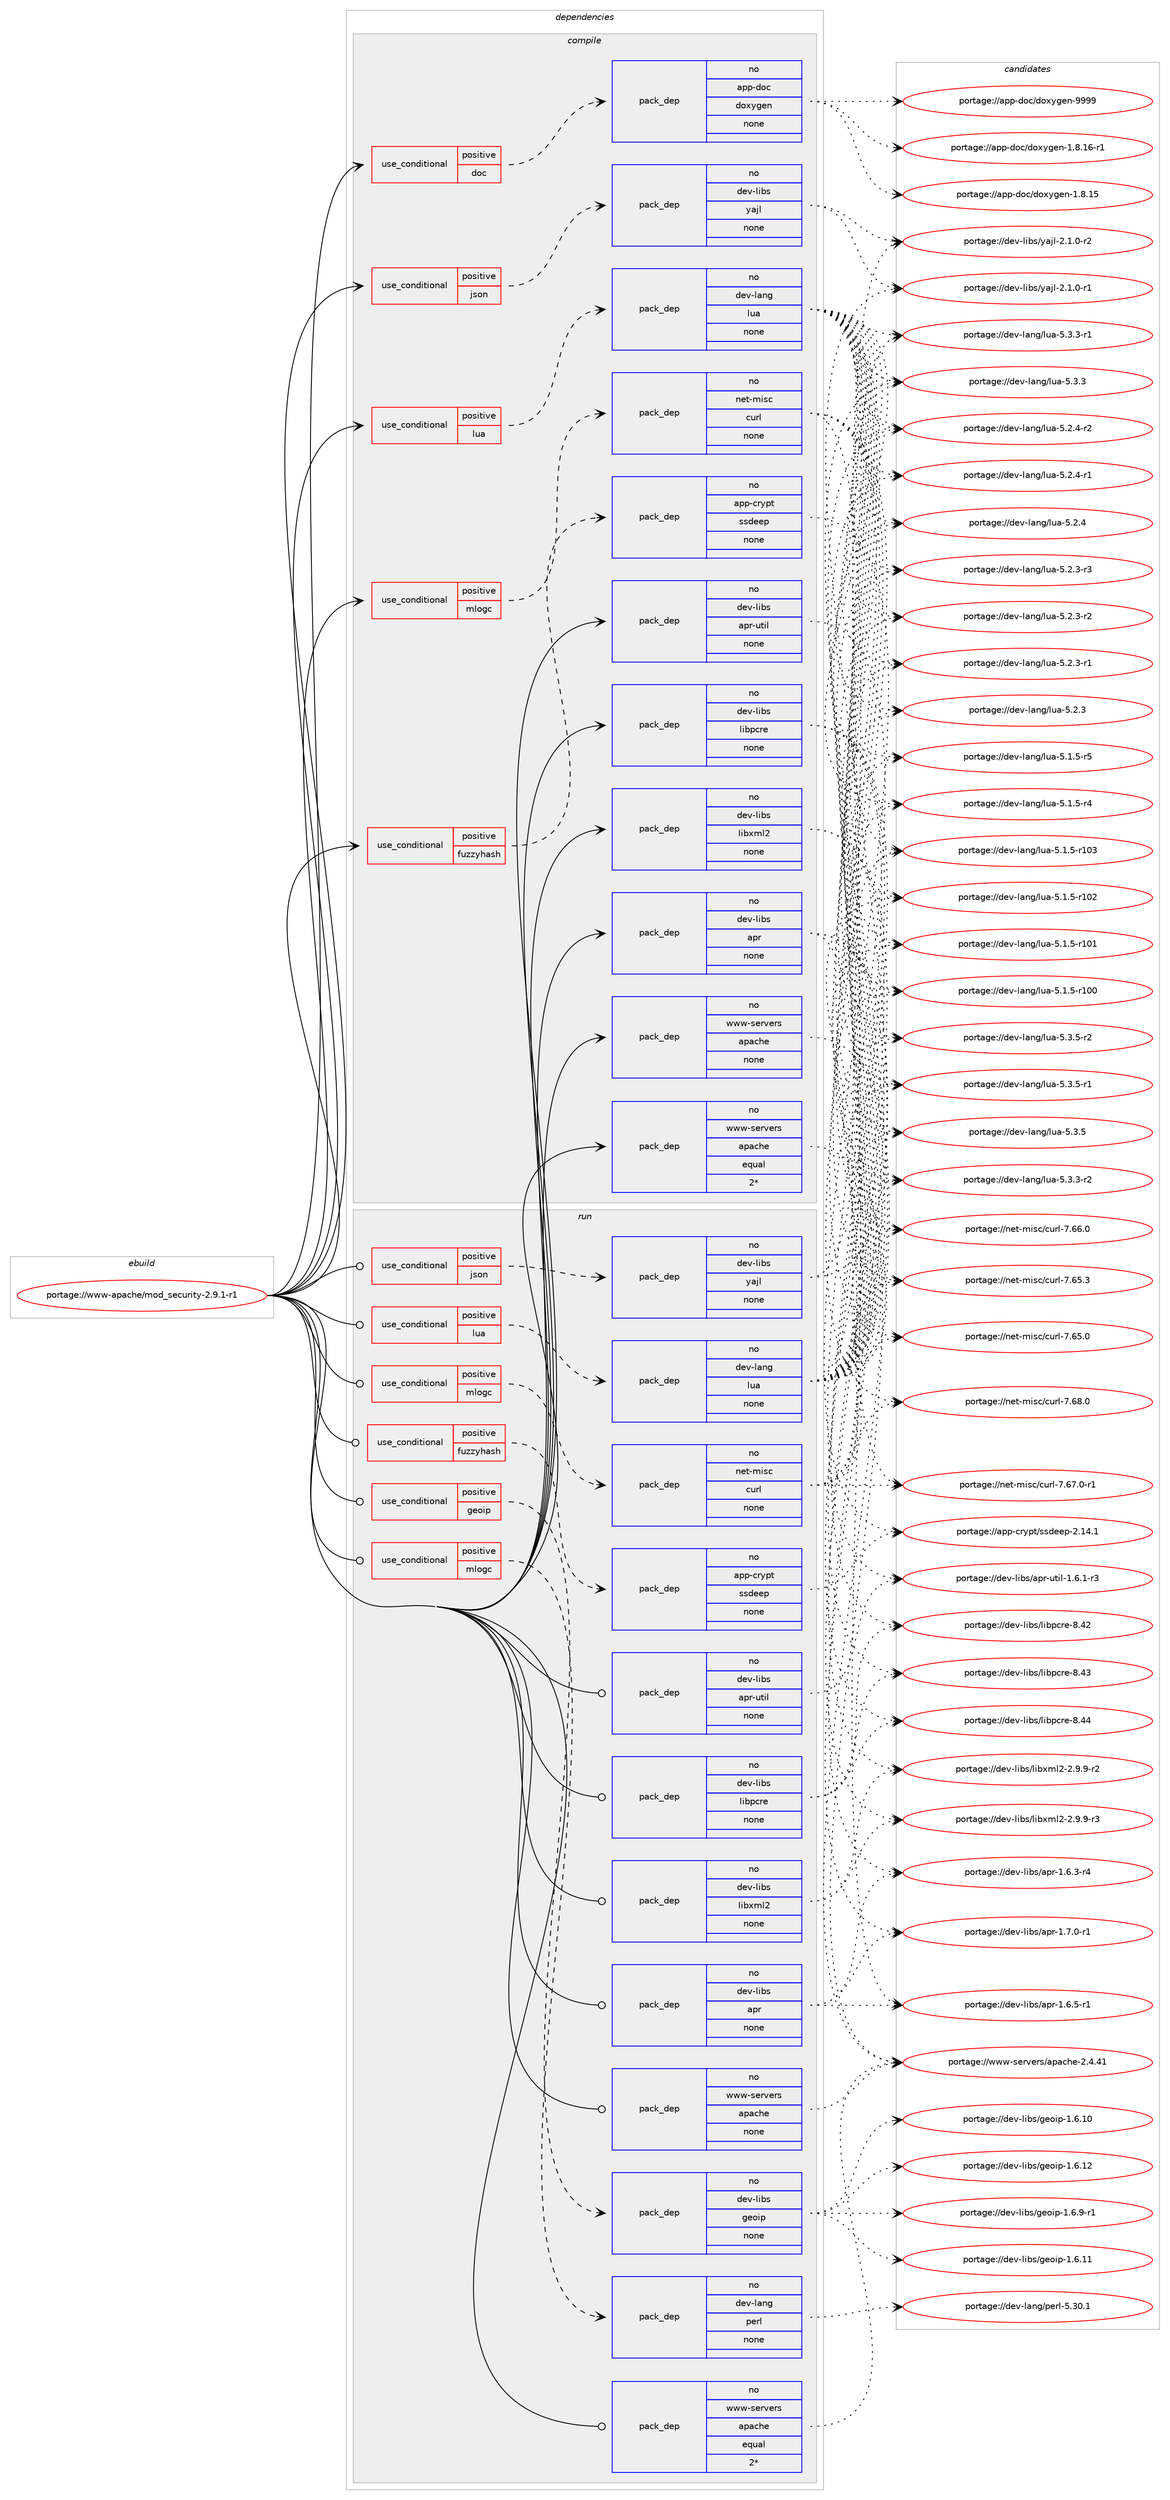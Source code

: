 digraph prolog {

# *************
# Graph options
# *************

newrank=true;
concentrate=true;
compound=true;
graph [rankdir=LR,fontname=Helvetica,fontsize=10,ranksep=1.5];#, ranksep=2.5, nodesep=0.2];
edge  [arrowhead=vee];
node  [fontname=Helvetica,fontsize=10];

# **********
# The ebuild
# **********

subgraph cluster_leftcol {
color=gray;
rank=same;
label=<<i>ebuild</i>>;
id [label="portage://www-apache/mod_security-2.9.1-r1", color=red, width=4, href="../www-apache/mod_security-2.9.1-r1.svg"];
}

# ****************
# The dependencies
# ****************

subgraph cluster_midcol {
color=gray;
label=<<i>dependencies</i>>;
subgraph cluster_compile {
fillcolor="#eeeeee";
style=filled;
label=<<i>compile</i>>;
subgraph cond6642 {
dependency36999 [label=<<TABLE BORDER="0" CELLBORDER="1" CELLSPACING="0" CELLPADDING="4"><TR><TD ROWSPAN="3" CELLPADDING="10">use_conditional</TD></TR><TR><TD>positive</TD></TR><TR><TD>doc</TD></TR></TABLE>>, shape=none, color=red];
subgraph pack29685 {
dependency37000 [label=<<TABLE BORDER="0" CELLBORDER="1" CELLSPACING="0" CELLPADDING="4" WIDTH="220"><TR><TD ROWSPAN="6" CELLPADDING="30">pack_dep</TD></TR><TR><TD WIDTH="110">no</TD></TR><TR><TD>app-doc</TD></TR><TR><TD>doxygen</TD></TR><TR><TD>none</TD></TR><TR><TD></TD></TR></TABLE>>, shape=none, color=blue];
}
dependency36999:e -> dependency37000:w [weight=20,style="dashed",arrowhead="vee"];
}
id:e -> dependency36999:w [weight=20,style="solid",arrowhead="vee"];
subgraph cond6643 {
dependency37001 [label=<<TABLE BORDER="0" CELLBORDER="1" CELLSPACING="0" CELLPADDING="4"><TR><TD ROWSPAN="3" CELLPADDING="10">use_conditional</TD></TR><TR><TD>positive</TD></TR><TR><TD>fuzzyhash</TD></TR></TABLE>>, shape=none, color=red];
subgraph pack29686 {
dependency37002 [label=<<TABLE BORDER="0" CELLBORDER="1" CELLSPACING="0" CELLPADDING="4" WIDTH="220"><TR><TD ROWSPAN="6" CELLPADDING="30">pack_dep</TD></TR><TR><TD WIDTH="110">no</TD></TR><TR><TD>app-crypt</TD></TR><TR><TD>ssdeep</TD></TR><TR><TD>none</TD></TR><TR><TD></TD></TR></TABLE>>, shape=none, color=blue];
}
dependency37001:e -> dependency37002:w [weight=20,style="dashed",arrowhead="vee"];
}
id:e -> dependency37001:w [weight=20,style="solid",arrowhead="vee"];
subgraph cond6644 {
dependency37003 [label=<<TABLE BORDER="0" CELLBORDER="1" CELLSPACING="0" CELLPADDING="4"><TR><TD ROWSPAN="3" CELLPADDING="10">use_conditional</TD></TR><TR><TD>positive</TD></TR><TR><TD>json</TD></TR></TABLE>>, shape=none, color=red];
subgraph pack29687 {
dependency37004 [label=<<TABLE BORDER="0" CELLBORDER="1" CELLSPACING="0" CELLPADDING="4" WIDTH="220"><TR><TD ROWSPAN="6" CELLPADDING="30">pack_dep</TD></TR><TR><TD WIDTH="110">no</TD></TR><TR><TD>dev-libs</TD></TR><TR><TD>yajl</TD></TR><TR><TD>none</TD></TR><TR><TD></TD></TR></TABLE>>, shape=none, color=blue];
}
dependency37003:e -> dependency37004:w [weight=20,style="dashed",arrowhead="vee"];
}
id:e -> dependency37003:w [weight=20,style="solid",arrowhead="vee"];
subgraph cond6645 {
dependency37005 [label=<<TABLE BORDER="0" CELLBORDER="1" CELLSPACING="0" CELLPADDING="4"><TR><TD ROWSPAN="3" CELLPADDING="10">use_conditional</TD></TR><TR><TD>positive</TD></TR><TR><TD>lua</TD></TR></TABLE>>, shape=none, color=red];
subgraph pack29688 {
dependency37006 [label=<<TABLE BORDER="0" CELLBORDER="1" CELLSPACING="0" CELLPADDING="4" WIDTH="220"><TR><TD ROWSPAN="6" CELLPADDING="30">pack_dep</TD></TR><TR><TD WIDTH="110">no</TD></TR><TR><TD>dev-lang</TD></TR><TR><TD>lua</TD></TR><TR><TD>none</TD></TR><TR><TD></TD></TR></TABLE>>, shape=none, color=blue];
}
dependency37005:e -> dependency37006:w [weight=20,style="dashed",arrowhead="vee"];
}
id:e -> dependency37005:w [weight=20,style="solid",arrowhead="vee"];
subgraph cond6646 {
dependency37007 [label=<<TABLE BORDER="0" CELLBORDER="1" CELLSPACING="0" CELLPADDING="4"><TR><TD ROWSPAN="3" CELLPADDING="10">use_conditional</TD></TR><TR><TD>positive</TD></TR><TR><TD>mlogc</TD></TR></TABLE>>, shape=none, color=red];
subgraph pack29689 {
dependency37008 [label=<<TABLE BORDER="0" CELLBORDER="1" CELLSPACING="0" CELLPADDING="4" WIDTH="220"><TR><TD ROWSPAN="6" CELLPADDING="30">pack_dep</TD></TR><TR><TD WIDTH="110">no</TD></TR><TR><TD>net-misc</TD></TR><TR><TD>curl</TD></TR><TR><TD>none</TD></TR><TR><TD></TD></TR></TABLE>>, shape=none, color=blue];
}
dependency37007:e -> dependency37008:w [weight=20,style="dashed",arrowhead="vee"];
}
id:e -> dependency37007:w [weight=20,style="solid",arrowhead="vee"];
subgraph pack29690 {
dependency37009 [label=<<TABLE BORDER="0" CELLBORDER="1" CELLSPACING="0" CELLPADDING="4" WIDTH="220"><TR><TD ROWSPAN="6" CELLPADDING="30">pack_dep</TD></TR><TR><TD WIDTH="110">no</TD></TR><TR><TD>dev-libs</TD></TR><TR><TD>apr</TD></TR><TR><TD>none</TD></TR><TR><TD></TD></TR></TABLE>>, shape=none, color=blue];
}
id:e -> dependency37009:w [weight=20,style="solid",arrowhead="vee"];
subgraph pack29691 {
dependency37010 [label=<<TABLE BORDER="0" CELLBORDER="1" CELLSPACING="0" CELLPADDING="4" WIDTH="220"><TR><TD ROWSPAN="6" CELLPADDING="30">pack_dep</TD></TR><TR><TD WIDTH="110">no</TD></TR><TR><TD>dev-libs</TD></TR><TR><TD>apr-util</TD></TR><TR><TD>none</TD></TR><TR><TD></TD></TR></TABLE>>, shape=none, color=blue];
}
id:e -> dependency37010:w [weight=20,style="solid",arrowhead="vee"];
subgraph pack29692 {
dependency37011 [label=<<TABLE BORDER="0" CELLBORDER="1" CELLSPACING="0" CELLPADDING="4" WIDTH="220"><TR><TD ROWSPAN="6" CELLPADDING="30">pack_dep</TD></TR><TR><TD WIDTH="110">no</TD></TR><TR><TD>dev-libs</TD></TR><TR><TD>libpcre</TD></TR><TR><TD>none</TD></TR><TR><TD></TD></TR></TABLE>>, shape=none, color=blue];
}
id:e -> dependency37011:w [weight=20,style="solid",arrowhead="vee"];
subgraph pack29693 {
dependency37012 [label=<<TABLE BORDER="0" CELLBORDER="1" CELLSPACING="0" CELLPADDING="4" WIDTH="220"><TR><TD ROWSPAN="6" CELLPADDING="30">pack_dep</TD></TR><TR><TD WIDTH="110">no</TD></TR><TR><TD>dev-libs</TD></TR><TR><TD>libxml2</TD></TR><TR><TD>none</TD></TR><TR><TD></TD></TR></TABLE>>, shape=none, color=blue];
}
id:e -> dependency37012:w [weight=20,style="solid",arrowhead="vee"];
subgraph pack29694 {
dependency37013 [label=<<TABLE BORDER="0" CELLBORDER="1" CELLSPACING="0" CELLPADDING="4" WIDTH="220"><TR><TD ROWSPAN="6" CELLPADDING="30">pack_dep</TD></TR><TR><TD WIDTH="110">no</TD></TR><TR><TD>www-servers</TD></TR><TR><TD>apache</TD></TR><TR><TD>equal</TD></TR><TR><TD>2*</TD></TR></TABLE>>, shape=none, color=blue];
}
id:e -> dependency37013:w [weight=20,style="solid",arrowhead="vee"];
subgraph pack29695 {
dependency37014 [label=<<TABLE BORDER="0" CELLBORDER="1" CELLSPACING="0" CELLPADDING="4" WIDTH="220"><TR><TD ROWSPAN="6" CELLPADDING="30">pack_dep</TD></TR><TR><TD WIDTH="110">no</TD></TR><TR><TD>www-servers</TD></TR><TR><TD>apache</TD></TR><TR><TD>none</TD></TR><TR><TD></TD></TR></TABLE>>, shape=none, color=blue];
}
id:e -> dependency37014:w [weight=20,style="solid",arrowhead="vee"];
}
subgraph cluster_compileandrun {
fillcolor="#eeeeee";
style=filled;
label=<<i>compile and run</i>>;
}
subgraph cluster_run {
fillcolor="#eeeeee";
style=filled;
label=<<i>run</i>>;
subgraph cond6647 {
dependency37015 [label=<<TABLE BORDER="0" CELLBORDER="1" CELLSPACING="0" CELLPADDING="4"><TR><TD ROWSPAN="3" CELLPADDING="10">use_conditional</TD></TR><TR><TD>positive</TD></TR><TR><TD>fuzzyhash</TD></TR></TABLE>>, shape=none, color=red];
subgraph pack29696 {
dependency37016 [label=<<TABLE BORDER="0" CELLBORDER="1" CELLSPACING="0" CELLPADDING="4" WIDTH="220"><TR><TD ROWSPAN="6" CELLPADDING="30">pack_dep</TD></TR><TR><TD WIDTH="110">no</TD></TR><TR><TD>app-crypt</TD></TR><TR><TD>ssdeep</TD></TR><TR><TD>none</TD></TR><TR><TD></TD></TR></TABLE>>, shape=none, color=blue];
}
dependency37015:e -> dependency37016:w [weight=20,style="dashed",arrowhead="vee"];
}
id:e -> dependency37015:w [weight=20,style="solid",arrowhead="odot"];
subgraph cond6648 {
dependency37017 [label=<<TABLE BORDER="0" CELLBORDER="1" CELLSPACING="0" CELLPADDING="4"><TR><TD ROWSPAN="3" CELLPADDING="10">use_conditional</TD></TR><TR><TD>positive</TD></TR><TR><TD>geoip</TD></TR></TABLE>>, shape=none, color=red];
subgraph pack29697 {
dependency37018 [label=<<TABLE BORDER="0" CELLBORDER="1" CELLSPACING="0" CELLPADDING="4" WIDTH="220"><TR><TD ROWSPAN="6" CELLPADDING="30">pack_dep</TD></TR><TR><TD WIDTH="110">no</TD></TR><TR><TD>dev-libs</TD></TR><TR><TD>geoip</TD></TR><TR><TD>none</TD></TR><TR><TD></TD></TR></TABLE>>, shape=none, color=blue];
}
dependency37017:e -> dependency37018:w [weight=20,style="dashed",arrowhead="vee"];
}
id:e -> dependency37017:w [weight=20,style="solid",arrowhead="odot"];
subgraph cond6649 {
dependency37019 [label=<<TABLE BORDER="0" CELLBORDER="1" CELLSPACING="0" CELLPADDING="4"><TR><TD ROWSPAN="3" CELLPADDING="10">use_conditional</TD></TR><TR><TD>positive</TD></TR><TR><TD>json</TD></TR></TABLE>>, shape=none, color=red];
subgraph pack29698 {
dependency37020 [label=<<TABLE BORDER="0" CELLBORDER="1" CELLSPACING="0" CELLPADDING="4" WIDTH="220"><TR><TD ROWSPAN="6" CELLPADDING="30">pack_dep</TD></TR><TR><TD WIDTH="110">no</TD></TR><TR><TD>dev-libs</TD></TR><TR><TD>yajl</TD></TR><TR><TD>none</TD></TR><TR><TD></TD></TR></TABLE>>, shape=none, color=blue];
}
dependency37019:e -> dependency37020:w [weight=20,style="dashed",arrowhead="vee"];
}
id:e -> dependency37019:w [weight=20,style="solid",arrowhead="odot"];
subgraph cond6650 {
dependency37021 [label=<<TABLE BORDER="0" CELLBORDER="1" CELLSPACING="0" CELLPADDING="4"><TR><TD ROWSPAN="3" CELLPADDING="10">use_conditional</TD></TR><TR><TD>positive</TD></TR><TR><TD>lua</TD></TR></TABLE>>, shape=none, color=red];
subgraph pack29699 {
dependency37022 [label=<<TABLE BORDER="0" CELLBORDER="1" CELLSPACING="0" CELLPADDING="4" WIDTH="220"><TR><TD ROWSPAN="6" CELLPADDING="30">pack_dep</TD></TR><TR><TD WIDTH="110">no</TD></TR><TR><TD>dev-lang</TD></TR><TR><TD>lua</TD></TR><TR><TD>none</TD></TR><TR><TD></TD></TR></TABLE>>, shape=none, color=blue];
}
dependency37021:e -> dependency37022:w [weight=20,style="dashed",arrowhead="vee"];
}
id:e -> dependency37021:w [weight=20,style="solid",arrowhead="odot"];
subgraph cond6651 {
dependency37023 [label=<<TABLE BORDER="0" CELLBORDER="1" CELLSPACING="0" CELLPADDING="4"><TR><TD ROWSPAN="3" CELLPADDING="10">use_conditional</TD></TR><TR><TD>positive</TD></TR><TR><TD>mlogc</TD></TR></TABLE>>, shape=none, color=red];
subgraph pack29700 {
dependency37024 [label=<<TABLE BORDER="0" CELLBORDER="1" CELLSPACING="0" CELLPADDING="4" WIDTH="220"><TR><TD ROWSPAN="6" CELLPADDING="30">pack_dep</TD></TR><TR><TD WIDTH="110">no</TD></TR><TR><TD>dev-lang</TD></TR><TR><TD>perl</TD></TR><TR><TD>none</TD></TR><TR><TD></TD></TR></TABLE>>, shape=none, color=blue];
}
dependency37023:e -> dependency37024:w [weight=20,style="dashed",arrowhead="vee"];
}
id:e -> dependency37023:w [weight=20,style="solid",arrowhead="odot"];
subgraph cond6652 {
dependency37025 [label=<<TABLE BORDER="0" CELLBORDER="1" CELLSPACING="0" CELLPADDING="4"><TR><TD ROWSPAN="3" CELLPADDING="10">use_conditional</TD></TR><TR><TD>positive</TD></TR><TR><TD>mlogc</TD></TR></TABLE>>, shape=none, color=red];
subgraph pack29701 {
dependency37026 [label=<<TABLE BORDER="0" CELLBORDER="1" CELLSPACING="0" CELLPADDING="4" WIDTH="220"><TR><TD ROWSPAN="6" CELLPADDING="30">pack_dep</TD></TR><TR><TD WIDTH="110">no</TD></TR><TR><TD>net-misc</TD></TR><TR><TD>curl</TD></TR><TR><TD>none</TD></TR><TR><TD></TD></TR></TABLE>>, shape=none, color=blue];
}
dependency37025:e -> dependency37026:w [weight=20,style="dashed",arrowhead="vee"];
}
id:e -> dependency37025:w [weight=20,style="solid",arrowhead="odot"];
subgraph pack29702 {
dependency37027 [label=<<TABLE BORDER="0" CELLBORDER="1" CELLSPACING="0" CELLPADDING="4" WIDTH="220"><TR><TD ROWSPAN="6" CELLPADDING="30">pack_dep</TD></TR><TR><TD WIDTH="110">no</TD></TR><TR><TD>dev-libs</TD></TR><TR><TD>apr</TD></TR><TR><TD>none</TD></TR><TR><TD></TD></TR></TABLE>>, shape=none, color=blue];
}
id:e -> dependency37027:w [weight=20,style="solid",arrowhead="odot"];
subgraph pack29703 {
dependency37028 [label=<<TABLE BORDER="0" CELLBORDER="1" CELLSPACING="0" CELLPADDING="4" WIDTH="220"><TR><TD ROWSPAN="6" CELLPADDING="30">pack_dep</TD></TR><TR><TD WIDTH="110">no</TD></TR><TR><TD>dev-libs</TD></TR><TR><TD>apr-util</TD></TR><TR><TD>none</TD></TR><TR><TD></TD></TR></TABLE>>, shape=none, color=blue];
}
id:e -> dependency37028:w [weight=20,style="solid",arrowhead="odot"];
subgraph pack29704 {
dependency37029 [label=<<TABLE BORDER="0" CELLBORDER="1" CELLSPACING="0" CELLPADDING="4" WIDTH="220"><TR><TD ROWSPAN="6" CELLPADDING="30">pack_dep</TD></TR><TR><TD WIDTH="110">no</TD></TR><TR><TD>dev-libs</TD></TR><TR><TD>libpcre</TD></TR><TR><TD>none</TD></TR><TR><TD></TD></TR></TABLE>>, shape=none, color=blue];
}
id:e -> dependency37029:w [weight=20,style="solid",arrowhead="odot"];
subgraph pack29705 {
dependency37030 [label=<<TABLE BORDER="0" CELLBORDER="1" CELLSPACING="0" CELLPADDING="4" WIDTH="220"><TR><TD ROWSPAN="6" CELLPADDING="30">pack_dep</TD></TR><TR><TD WIDTH="110">no</TD></TR><TR><TD>dev-libs</TD></TR><TR><TD>libxml2</TD></TR><TR><TD>none</TD></TR><TR><TD></TD></TR></TABLE>>, shape=none, color=blue];
}
id:e -> dependency37030:w [weight=20,style="solid",arrowhead="odot"];
subgraph pack29706 {
dependency37031 [label=<<TABLE BORDER="0" CELLBORDER="1" CELLSPACING="0" CELLPADDING="4" WIDTH="220"><TR><TD ROWSPAN="6" CELLPADDING="30">pack_dep</TD></TR><TR><TD WIDTH="110">no</TD></TR><TR><TD>www-servers</TD></TR><TR><TD>apache</TD></TR><TR><TD>equal</TD></TR><TR><TD>2*</TD></TR></TABLE>>, shape=none, color=blue];
}
id:e -> dependency37031:w [weight=20,style="solid",arrowhead="odot"];
subgraph pack29707 {
dependency37032 [label=<<TABLE BORDER="0" CELLBORDER="1" CELLSPACING="0" CELLPADDING="4" WIDTH="220"><TR><TD ROWSPAN="6" CELLPADDING="30">pack_dep</TD></TR><TR><TD WIDTH="110">no</TD></TR><TR><TD>www-servers</TD></TR><TR><TD>apache</TD></TR><TR><TD>none</TD></TR><TR><TD></TD></TR></TABLE>>, shape=none, color=blue];
}
id:e -> dependency37032:w [weight=20,style="solid",arrowhead="odot"];
}
}

# **************
# The candidates
# **************

subgraph cluster_choices {
rank=same;
color=gray;
label=<<i>candidates</i>>;

subgraph choice29685 {
color=black;
nodesep=1;
choice971121124510011199471001111201211031011104557575757 [label="portage://app-doc/doxygen-9999", color=red, width=4,href="../app-doc/doxygen-9999.svg"];
choice97112112451001119947100111120121103101110454946564649544511449 [label="portage://app-doc/doxygen-1.8.16-r1", color=red, width=4,href="../app-doc/doxygen-1.8.16-r1.svg"];
choice9711211245100111994710011112012110310111045494656464953 [label="portage://app-doc/doxygen-1.8.15", color=red, width=4,href="../app-doc/doxygen-1.8.15.svg"];
dependency37000:e -> choice971121124510011199471001111201211031011104557575757:w [style=dotted,weight="100"];
dependency37000:e -> choice97112112451001119947100111120121103101110454946564649544511449:w [style=dotted,weight="100"];
dependency37000:e -> choice9711211245100111994710011112012110310111045494656464953:w [style=dotted,weight="100"];
}
subgraph choice29686 {
color=black;
nodesep=1;
choice9711211245991141211121164711511510010110111245504649524649 [label="portage://app-crypt/ssdeep-2.14.1", color=red, width=4,href="../app-crypt/ssdeep-2.14.1.svg"];
dependency37002:e -> choice9711211245991141211121164711511510010110111245504649524649:w [style=dotted,weight="100"];
}
subgraph choice29687 {
color=black;
nodesep=1;
choice100101118451081059811547121971061084550464946484511450 [label="portage://dev-libs/yajl-2.1.0-r2", color=red, width=4,href="../dev-libs/yajl-2.1.0-r2.svg"];
choice100101118451081059811547121971061084550464946484511449 [label="portage://dev-libs/yajl-2.1.0-r1", color=red, width=4,href="../dev-libs/yajl-2.1.0-r1.svg"];
dependency37004:e -> choice100101118451081059811547121971061084550464946484511450:w [style=dotted,weight="100"];
dependency37004:e -> choice100101118451081059811547121971061084550464946484511449:w [style=dotted,weight="100"];
}
subgraph choice29688 {
color=black;
nodesep=1;
choice100101118451089711010347108117974553465146534511450 [label="portage://dev-lang/lua-5.3.5-r2", color=red, width=4,href="../dev-lang/lua-5.3.5-r2.svg"];
choice100101118451089711010347108117974553465146534511449 [label="portage://dev-lang/lua-5.3.5-r1", color=red, width=4,href="../dev-lang/lua-5.3.5-r1.svg"];
choice10010111845108971101034710811797455346514653 [label="portage://dev-lang/lua-5.3.5", color=red, width=4,href="../dev-lang/lua-5.3.5.svg"];
choice100101118451089711010347108117974553465146514511450 [label="portage://dev-lang/lua-5.3.3-r2", color=red, width=4,href="../dev-lang/lua-5.3.3-r2.svg"];
choice100101118451089711010347108117974553465146514511449 [label="portage://dev-lang/lua-5.3.3-r1", color=red, width=4,href="../dev-lang/lua-5.3.3-r1.svg"];
choice10010111845108971101034710811797455346514651 [label="portage://dev-lang/lua-5.3.3", color=red, width=4,href="../dev-lang/lua-5.3.3.svg"];
choice100101118451089711010347108117974553465046524511450 [label="portage://dev-lang/lua-5.2.4-r2", color=red, width=4,href="../dev-lang/lua-5.2.4-r2.svg"];
choice100101118451089711010347108117974553465046524511449 [label="portage://dev-lang/lua-5.2.4-r1", color=red, width=4,href="../dev-lang/lua-5.2.4-r1.svg"];
choice10010111845108971101034710811797455346504652 [label="portage://dev-lang/lua-5.2.4", color=red, width=4,href="../dev-lang/lua-5.2.4.svg"];
choice100101118451089711010347108117974553465046514511451 [label="portage://dev-lang/lua-5.2.3-r3", color=red, width=4,href="../dev-lang/lua-5.2.3-r3.svg"];
choice100101118451089711010347108117974553465046514511450 [label="portage://dev-lang/lua-5.2.3-r2", color=red, width=4,href="../dev-lang/lua-5.2.3-r2.svg"];
choice100101118451089711010347108117974553465046514511449 [label="portage://dev-lang/lua-5.2.3-r1", color=red, width=4,href="../dev-lang/lua-5.2.3-r1.svg"];
choice10010111845108971101034710811797455346504651 [label="portage://dev-lang/lua-5.2.3", color=red, width=4,href="../dev-lang/lua-5.2.3.svg"];
choice100101118451089711010347108117974553464946534511453 [label="portage://dev-lang/lua-5.1.5-r5", color=red, width=4,href="../dev-lang/lua-5.1.5-r5.svg"];
choice100101118451089711010347108117974553464946534511452 [label="portage://dev-lang/lua-5.1.5-r4", color=red, width=4,href="../dev-lang/lua-5.1.5-r4.svg"];
choice1001011184510897110103471081179745534649465345114494851 [label="portage://dev-lang/lua-5.1.5-r103", color=red, width=4,href="../dev-lang/lua-5.1.5-r103.svg"];
choice1001011184510897110103471081179745534649465345114494850 [label="portage://dev-lang/lua-5.1.5-r102", color=red, width=4,href="../dev-lang/lua-5.1.5-r102.svg"];
choice1001011184510897110103471081179745534649465345114494849 [label="portage://dev-lang/lua-5.1.5-r101", color=red, width=4,href="../dev-lang/lua-5.1.5-r101.svg"];
choice1001011184510897110103471081179745534649465345114494848 [label="portage://dev-lang/lua-5.1.5-r100", color=red, width=4,href="../dev-lang/lua-5.1.5-r100.svg"];
dependency37006:e -> choice100101118451089711010347108117974553465146534511450:w [style=dotted,weight="100"];
dependency37006:e -> choice100101118451089711010347108117974553465146534511449:w [style=dotted,weight="100"];
dependency37006:e -> choice10010111845108971101034710811797455346514653:w [style=dotted,weight="100"];
dependency37006:e -> choice100101118451089711010347108117974553465146514511450:w [style=dotted,weight="100"];
dependency37006:e -> choice100101118451089711010347108117974553465146514511449:w [style=dotted,weight="100"];
dependency37006:e -> choice10010111845108971101034710811797455346514651:w [style=dotted,weight="100"];
dependency37006:e -> choice100101118451089711010347108117974553465046524511450:w [style=dotted,weight="100"];
dependency37006:e -> choice100101118451089711010347108117974553465046524511449:w [style=dotted,weight="100"];
dependency37006:e -> choice10010111845108971101034710811797455346504652:w [style=dotted,weight="100"];
dependency37006:e -> choice100101118451089711010347108117974553465046514511451:w [style=dotted,weight="100"];
dependency37006:e -> choice100101118451089711010347108117974553465046514511450:w [style=dotted,weight="100"];
dependency37006:e -> choice100101118451089711010347108117974553465046514511449:w [style=dotted,weight="100"];
dependency37006:e -> choice10010111845108971101034710811797455346504651:w [style=dotted,weight="100"];
dependency37006:e -> choice100101118451089711010347108117974553464946534511453:w [style=dotted,weight="100"];
dependency37006:e -> choice100101118451089711010347108117974553464946534511452:w [style=dotted,weight="100"];
dependency37006:e -> choice1001011184510897110103471081179745534649465345114494851:w [style=dotted,weight="100"];
dependency37006:e -> choice1001011184510897110103471081179745534649465345114494850:w [style=dotted,weight="100"];
dependency37006:e -> choice1001011184510897110103471081179745534649465345114494849:w [style=dotted,weight="100"];
dependency37006:e -> choice1001011184510897110103471081179745534649465345114494848:w [style=dotted,weight="100"];
}
subgraph choice29689 {
color=black;
nodesep=1;
choice1101011164510910511599479911711410845554654564648 [label="portage://net-misc/curl-7.68.0", color=red, width=4,href="../net-misc/curl-7.68.0.svg"];
choice11010111645109105115994799117114108455546545546484511449 [label="portage://net-misc/curl-7.67.0-r1", color=red, width=4,href="../net-misc/curl-7.67.0-r1.svg"];
choice1101011164510910511599479911711410845554654544648 [label="portage://net-misc/curl-7.66.0", color=red, width=4,href="../net-misc/curl-7.66.0.svg"];
choice1101011164510910511599479911711410845554654534651 [label="portage://net-misc/curl-7.65.3", color=red, width=4,href="../net-misc/curl-7.65.3.svg"];
choice1101011164510910511599479911711410845554654534648 [label="portage://net-misc/curl-7.65.0", color=red, width=4,href="../net-misc/curl-7.65.0.svg"];
dependency37008:e -> choice1101011164510910511599479911711410845554654564648:w [style=dotted,weight="100"];
dependency37008:e -> choice11010111645109105115994799117114108455546545546484511449:w [style=dotted,weight="100"];
dependency37008:e -> choice1101011164510910511599479911711410845554654544648:w [style=dotted,weight="100"];
dependency37008:e -> choice1101011164510910511599479911711410845554654534651:w [style=dotted,weight="100"];
dependency37008:e -> choice1101011164510910511599479911711410845554654534648:w [style=dotted,weight="100"];
}
subgraph choice29690 {
color=black;
nodesep=1;
choice100101118451081059811547971121144549465546484511449 [label="portage://dev-libs/apr-1.7.0-r1", color=red, width=4,href="../dev-libs/apr-1.7.0-r1.svg"];
choice100101118451081059811547971121144549465446534511449 [label="portage://dev-libs/apr-1.6.5-r1", color=red, width=4,href="../dev-libs/apr-1.6.5-r1.svg"];
choice100101118451081059811547971121144549465446514511452 [label="portage://dev-libs/apr-1.6.3-r4", color=red, width=4,href="../dev-libs/apr-1.6.3-r4.svg"];
dependency37009:e -> choice100101118451081059811547971121144549465546484511449:w [style=dotted,weight="100"];
dependency37009:e -> choice100101118451081059811547971121144549465446534511449:w [style=dotted,weight="100"];
dependency37009:e -> choice100101118451081059811547971121144549465446514511452:w [style=dotted,weight="100"];
}
subgraph choice29691 {
color=black;
nodesep=1;
choice10010111845108105981154797112114451171161051084549465446494511451 [label="portage://dev-libs/apr-util-1.6.1-r3", color=red, width=4,href="../dev-libs/apr-util-1.6.1-r3.svg"];
dependency37010:e -> choice10010111845108105981154797112114451171161051084549465446494511451:w [style=dotted,weight="100"];
}
subgraph choice29692 {
color=black;
nodesep=1;
choice10010111845108105981154710810598112991141014556465252 [label="portage://dev-libs/libpcre-8.44", color=red, width=4,href="../dev-libs/libpcre-8.44.svg"];
choice10010111845108105981154710810598112991141014556465251 [label="portage://dev-libs/libpcre-8.43", color=red, width=4,href="../dev-libs/libpcre-8.43.svg"];
choice10010111845108105981154710810598112991141014556465250 [label="portage://dev-libs/libpcre-8.42", color=red, width=4,href="../dev-libs/libpcre-8.42.svg"];
dependency37011:e -> choice10010111845108105981154710810598112991141014556465252:w [style=dotted,weight="100"];
dependency37011:e -> choice10010111845108105981154710810598112991141014556465251:w [style=dotted,weight="100"];
dependency37011:e -> choice10010111845108105981154710810598112991141014556465250:w [style=dotted,weight="100"];
}
subgraph choice29693 {
color=black;
nodesep=1;
choice10010111845108105981154710810598120109108504550465746574511451 [label="portage://dev-libs/libxml2-2.9.9-r3", color=red, width=4,href="../dev-libs/libxml2-2.9.9-r3.svg"];
choice10010111845108105981154710810598120109108504550465746574511450 [label="portage://dev-libs/libxml2-2.9.9-r2", color=red, width=4,href="../dev-libs/libxml2-2.9.9-r2.svg"];
dependency37012:e -> choice10010111845108105981154710810598120109108504550465746574511451:w [style=dotted,weight="100"];
dependency37012:e -> choice10010111845108105981154710810598120109108504550465746574511450:w [style=dotted,weight="100"];
}
subgraph choice29694 {
color=black;
nodesep=1;
choice119119119451151011141181011141154797112979910410145504652465249 [label="portage://www-servers/apache-2.4.41", color=red, width=4,href="../www-servers/apache-2.4.41.svg"];
dependency37013:e -> choice119119119451151011141181011141154797112979910410145504652465249:w [style=dotted,weight="100"];
}
subgraph choice29695 {
color=black;
nodesep=1;
choice119119119451151011141181011141154797112979910410145504652465249 [label="portage://www-servers/apache-2.4.41", color=red, width=4,href="../www-servers/apache-2.4.41.svg"];
dependency37014:e -> choice119119119451151011141181011141154797112979910410145504652465249:w [style=dotted,weight="100"];
}
subgraph choice29696 {
color=black;
nodesep=1;
choice9711211245991141211121164711511510010110111245504649524649 [label="portage://app-crypt/ssdeep-2.14.1", color=red, width=4,href="../app-crypt/ssdeep-2.14.1.svg"];
dependency37016:e -> choice9711211245991141211121164711511510010110111245504649524649:w [style=dotted,weight="100"];
}
subgraph choice29697 {
color=black;
nodesep=1;
choice1001011184510810598115471031011111051124549465446574511449 [label="portage://dev-libs/geoip-1.6.9-r1", color=red, width=4,href="../dev-libs/geoip-1.6.9-r1.svg"];
choice10010111845108105981154710310111110511245494654464950 [label="portage://dev-libs/geoip-1.6.12", color=red, width=4,href="../dev-libs/geoip-1.6.12.svg"];
choice10010111845108105981154710310111110511245494654464949 [label="portage://dev-libs/geoip-1.6.11", color=red, width=4,href="../dev-libs/geoip-1.6.11.svg"];
choice10010111845108105981154710310111110511245494654464948 [label="portage://dev-libs/geoip-1.6.10", color=red, width=4,href="../dev-libs/geoip-1.6.10.svg"];
dependency37018:e -> choice1001011184510810598115471031011111051124549465446574511449:w [style=dotted,weight="100"];
dependency37018:e -> choice10010111845108105981154710310111110511245494654464950:w [style=dotted,weight="100"];
dependency37018:e -> choice10010111845108105981154710310111110511245494654464949:w [style=dotted,weight="100"];
dependency37018:e -> choice10010111845108105981154710310111110511245494654464948:w [style=dotted,weight="100"];
}
subgraph choice29698 {
color=black;
nodesep=1;
choice100101118451081059811547121971061084550464946484511450 [label="portage://dev-libs/yajl-2.1.0-r2", color=red, width=4,href="../dev-libs/yajl-2.1.0-r2.svg"];
choice100101118451081059811547121971061084550464946484511449 [label="portage://dev-libs/yajl-2.1.0-r1", color=red, width=4,href="../dev-libs/yajl-2.1.0-r1.svg"];
dependency37020:e -> choice100101118451081059811547121971061084550464946484511450:w [style=dotted,weight="100"];
dependency37020:e -> choice100101118451081059811547121971061084550464946484511449:w [style=dotted,weight="100"];
}
subgraph choice29699 {
color=black;
nodesep=1;
choice100101118451089711010347108117974553465146534511450 [label="portage://dev-lang/lua-5.3.5-r2", color=red, width=4,href="../dev-lang/lua-5.3.5-r2.svg"];
choice100101118451089711010347108117974553465146534511449 [label="portage://dev-lang/lua-5.3.5-r1", color=red, width=4,href="../dev-lang/lua-5.3.5-r1.svg"];
choice10010111845108971101034710811797455346514653 [label="portage://dev-lang/lua-5.3.5", color=red, width=4,href="../dev-lang/lua-5.3.5.svg"];
choice100101118451089711010347108117974553465146514511450 [label="portage://dev-lang/lua-5.3.3-r2", color=red, width=4,href="../dev-lang/lua-5.3.3-r2.svg"];
choice100101118451089711010347108117974553465146514511449 [label="portage://dev-lang/lua-5.3.3-r1", color=red, width=4,href="../dev-lang/lua-5.3.3-r1.svg"];
choice10010111845108971101034710811797455346514651 [label="portage://dev-lang/lua-5.3.3", color=red, width=4,href="../dev-lang/lua-5.3.3.svg"];
choice100101118451089711010347108117974553465046524511450 [label="portage://dev-lang/lua-5.2.4-r2", color=red, width=4,href="../dev-lang/lua-5.2.4-r2.svg"];
choice100101118451089711010347108117974553465046524511449 [label="portage://dev-lang/lua-5.2.4-r1", color=red, width=4,href="../dev-lang/lua-5.2.4-r1.svg"];
choice10010111845108971101034710811797455346504652 [label="portage://dev-lang/lua-5.2.4", color=red, width=4,href="../dev-lang/lua-5.2.4.svg"];
choice100101118451089711010347108117974553465046514511451 [label="portage://dev-lang/lua-5.2.3-r3", color=red, width=4,href="../dev-lang/lua-5.2.3-r3.svg"];
choice100101118451089711010347108117974553465046514511450 [label="portage://dev-lang/lua-5.2.3-r2", color=red, width=4,href="../dev-lang/lua-5.2.3-r2.svg"];
choice100101118451089711010347108117974553465046514511449 [label="portage://dev-lang/lua-5.2.3-r1", color=red, width=4,href="../dev-lang/lua-5.2.3-r1.svg"];
choice10010111845108971101034710811797455346504651 [label="portage://dev-lang/lua-5.2.3", color=red, width=4,href="../dev-lang/lua-5.2.3.svg"];
choice100101118451089711010347108117974553464946534511453 [label="portage://dev-lang/lua-5.1.5-r5", color=red, width=4,href="../dev-lang/lua-5.1.5-r5.svg"];
choice100101118451089711010347108117974553464946534511452 [label="portage://dev-lang/lua-5.1.5-r4", color=red, width=4,href="../dev-lang/lua-5.1.5-r4.svg"];
choice1001011184510897110103471081179745534649465345114494851 [label="portage://dev-lang/lua-5.1.5-r103", color=red, width=4,href="../dev-lang/lua-5.1.5-r103.svg"];
choice1001011184510897110103471081179745534649465345114494850 [label="portage://dev-lang/lua-5.1.5-r102", color=red, width=4,href="../dev-lang/lua-5.1.5-r102.svg"];
choice1001011184510897110103471081179745534649465345114494849 [label="portage://dev-lang/lua-5.1.5-r101", color=red, width=4,href="../dev-lang/lua-5.1.5-r101.svg"];
choice1001011184510897110103471081179745534649465345114494848 [label="portage://dev-lang/lua-5.1.5-r100", color=red, width=4,href="../dev-lang/lua-5.1.5-r100.svg"];
dependency37022:e -> choice100101118451089711010347108117974553465146534511450:w [style=dotted,weight="100"];
dependency37022:e -> choice100101118451089711010347108117974553465146534511449:w [style=dotted,weight="100"];
dependency37022:e -> choice10010111845108971101034710811797455346514653:w [style=dotted,weight="100"];
dependency37022:e -> choice100101118451089711010347108117974553465146514511450:w [style=dotted,weight="100"];
dependency37022:e -> choice100101118451089711010347108117974553465146514511449:w [style=dotted,weight="100"];
dependency37022:e -> choice10010111845108971101034710811797455346514651:w [style=dotted,weight="100"];
dependency37022:e -> choice100101118451089711010347108117974553465046524511450:w [style=dotted,weight="100"];
dependency37022:e -> choice100101118451089711010347108117974553465046524511449:w [style=dotted,weight="100"];
dependency37022:e -> choice10010111845108971101034710811797455346504652:w [style=dotted,weight="100"];
dependency37022:e -> choice100101118451089711010347108117974553465046514511451:w [style=dotted,weight="100"];
dependency37022:e -> choice100101118451089711010347108117974553465046514511450:w [style=dotted,weight="100"];
dependency37022:e -> choice100101118451089711010347108117974553465046514511449:w [style=dotted,weight="100"];
dependency37022:e -> choice10010111845108971101034710811797455346504651:w [style=dotted,weight="100"];
dependency37022:e -> choice100101118451089711010347108117974553464946534511453:w [style=dotted,weight="100"];
dependency37022:e -> choice100101118451089711010347108117974553464946534511452:w [style=dotted,weight="100"];
dependency37022:e -> choice1001011184510897110103471081179745534649465345114494851:w [style=dotted,weight="100"];
dependency37022:e -> choice1001011184510897110103471081179745534649465345114494850:w [style=dotted,weight="100"];
dependency37022:e -> choice1001011184510897110103471081179745534649465345114494849:w [style=dotted,weight="100"];
dependency37022:e -> choice1001011184510897110103471081179745534649465345114494848:w [style=dotted,weight="100"];
}
subgraph choice29700 {
color=black;
nodesep=1;
choice10010111845108971101034711210111410845534651484649 [label="portage://dev-lang/perl-5.30.1", color=red, width=4,href="../dev-lang/perl-5.30.1.svg"];
dependency37024:e -> choice10010111845108971101034711210111410845534651484649:w [style=dotted,weight="100"];
}
subgraph choice29701 {
color=black;
nodesep=1;
choice1101011164510910511599479911711410845554654564648 [label="portage://net-misc/curl-7.68.0", color=red, width=4,href="../net-misc/curl-7.68.0.svg"];
choice11010111645109105115994799117114108455546545546484511449 [label="portage://net-misc/curl-7.67.0-r1", color=red, width=4,href="../net-misc/curl-7.67.0-r1.svg"];
choice1101011164510910511599479911711410845554654544648 [label="portage://net-misc/curl-7.66.0", color=red, width=4,href="../net-misc/curl-7.66.0.svg"];
choice1101011164510910511599479911711410845554654534651 [label="portage://net-misc/curl-7.65.3", color=red, width=4,href="../net-misc/curl-7.65.3.svg"];
choice1101011164510910511599479911711410845554654534648 [label="portage://net-misc/curl-7.65.0", color=red, width=4,href="../net-misc/curl-7.65.0.svg"];
dependency37026:e -> choice1101011164510910511599479911711410845554654564648:w [style=dotted,weight="100"];
dependency37026:e -> choice11010111645109105115994799117114108455546545546484511449:w [style=dotted,weight="100"];
dependency37026:e -> choice1101011164510910511599479911711410845554654544648:w [style=dotted,weight="100"];
dependency37026:e -> choice1101011164510910511599479911711410845554654534651:w [style=dotted,weight="100"];
dependency37026:e -> choice1101011164510910511599479911711410845554654534648:w [style=dotted,weight="100"];
}
subgraph choice29702 {
color=black;
nodesep=1;
choice100101118451081059811547971121144549465546484511449 [label="portage://dev-libs/apr-1.7.0-r1", color=red, width=4,href="../dev-libs/apr-1.7.0-r1.svg"];
choice100101118451081059811547971121144549465446534511449 [label="portage://dev-libs/apr-1.6.5-r1", color=red, width=4,href="../dev-libs/apr-1.6.5-r1.svg"];
choice100101118451081059811547971121144549465446514511452 [label="portage://dev-libs/apr-1.6.3-r4", color=red, width=4,href="../dev-libs/apr-1.6.3-r4.svg"];
dependency37027:e -> choice100101118451081059811547971121144549465546484511449:w [style=dotted,weight="100"];
dependency37027:e -> choice100101118451081059811547971121144549465446534511449:w [style=dotted,weight="100"];
dependency37027:e -> choice100101118451081059811547971121144549465446514511452:w [style=dotted,weight="100"];
}
subgraph choice29703 {
color=black;
nodesep=1;
choice10010111845108105981154797112114451171161051084549465446494511451 [label="portage://dev-libs/apr-util-1.6.1-r3", color=red, width=4,href="../dev-libs/apr-util-1.6.1-r3.svg"];
dependency37028:e -> choice10010111845108105981154797112114451171161051084549465446494511451:w [style=dotted,weight="100"];
}
subgraph choice29704 {
color=black;
nodesep=1;
choice10010111845108105981154710810598112991141014556465252 [label="portage://dev-libs/libpcre-8.44", color=red, width=4,href="../dev-libs/libpcre-8.44.svg"];
choice10010111845108105981154710810598112991141014556465251 [label="portage://dev-libs/libpcre-8.43", color=red, width=4,href="../dev-libs/libpcre-8.43.svg"];
choice10010111845108105981154710810598112991141014556465250 [label="portage://dev-libs/libpcre-8.42", color=red, width=4,href="../dev-libs/libpcre-8.42.svg"];
dependency37029:e -> choice10010111845108105981154710810598112991141014556465252:w [style=dotted,weight="100"];
dependency37029:e -> choice10010111845108105981154710810598112991141014556465251:w [style=dotted,weight="100"];
dependency37029:e -> choice10010111845108105981154710810598112991141014556465250:w [style=dotted,weight="100"];
}
subgraph choice29705 {
color=black;
nodesep=1;
choice10010111845108105981154710810598120109108504550465746574511451 [label="portage://dev-libs/libxml2-2.9.9-r3", color=red, width=4,href="../dev-libs/libxml2-2.9.9-r3.svg"];
choice10010111845108105981154710810598120109108504550465746574511450 [label="portage://dev-libs/libxml2-2.9.9-r2", color=red, width=4,href="../dev-libs/libxml2-2.9.9-r2.svg"];
dependency37030:e -> choice10010111845108105981154710810598120109108504550465746574511451:w [style=dotted,weight="100"];
dependency37030:e -> choice10010111845108105981154710810598120109108504550465746574511450:w [style=dotted,weight="100"];
}
subgraph choice29706 {
color=black;
nodesep=1;
choice119119119451151011141181011141154797112979910410145504652465249 [label="portage://www-servers/apache-2.4.41", color=red, width=4,href="../www-servers/apache-2.4.41.svg"];
dependency37031:e -> choice119119119451151011141181011141154797112979910410145504652465249:w [style=dotted,weight="100"];
}
subgraph choice29707 {
color=black;
nodesep=1;
choice119119119451151011141181011141154797112979910410145504652465249 [label="portage://www-servers/apache-2.4.41", color=red, width=4,href="../www-servers/apache-2.4.41.svg"];
dependency37032:e -> choice119119119451151011141181011141154797112979910410145504652465249:w [style=dotted,weight="100"];
}
}

}
